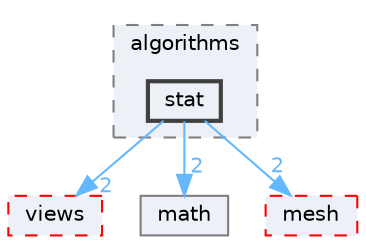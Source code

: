 digraph "/home/runner/work/vclib/vclib/include/vclib/algorithms/stat"
{
 // LATEX_PDF_SIZE
  bgcolor="transparent";
  edge [fontname=Helvetica,fontsize=10,labelfontname=Helvetica,labelfontsize=10];
  node [fontname=Helvetica,fontsize=10,shape=box,height=0.2,width=0.4];
  compound=true
  subgraph clusterdir_184ccdea67371fe98b8576ffb8dc8f0b {
    graph [ bgcolor="#edf0f7", pencolor="grey50", label="algorithms", fontname=Helvetica,fontsize=10 style="filled,dashed", URL="dir_184ccdea67371fe98b8576ffb8dc8f0b.html",tooltip=""]
  dir_9358a53b6f69720eb50b3df8727a85d2 [label="stat", fillcolor="#edf0f7", color="grey25", style="filled,bold", URL="dir_9358a53b6f69720eb50b3df8727a85d2.html",tooltip=""];
  }
  dir_73c7b2964be4f83c14fe98a3a9281ec6 [label="views", fillcolor="#edf0f7", color="red", style="filled,dashed", URL="dir_73c7b2964be4f83c14fe98a3a9281ec6.html",tooltip=""];
  dir_96ccdd9de2e0c21b924c5a2b723ad6a0 [label="math", fillcolor="#edf0f7", color="grey50", style="filled", URL="dir_96ccdd9de2e0c21b924c5a2b723ad6a0.html",tooltip=""];
  dir_b7cba7c08bd1746e313314f7773d6465 [label="mesh", fillcolor="#edf0f7", color="red", style="filled,dashed", URL="dir_b7cba7c08bd1746e313314f7773d6465.html",tooltip=""];
  dir_9358a53b6f69720eb50b3df8727a85d2->dir_73c7b2964be4f83c14fe98a3a9281ec6 [headlabel="2", labeldistance=1.5 headhref="dir_000052_000058.html" color="steelblue1" fontcolor="steelblue1"];
  dir_9358a53b6f69720eb50b3df8727a85d2->dir_96ccdd9de2e0c21b924c5a2b723ad6a0 [headlabel="2", labeldistance=1.5 headhref="dir_000052_000031.html" color="steelblue1" fontcolor="steelblue1"];
  dir_9358a53b6f69720eb50b3df8727a85d2->dir_b7cba7c08bd1746e313314f7773d6465 [headlabel="2", labeldistance=1.5 headhref="dir_000052_000034.html" color="steelblue1" fontcolor="steelblue1"];
}
